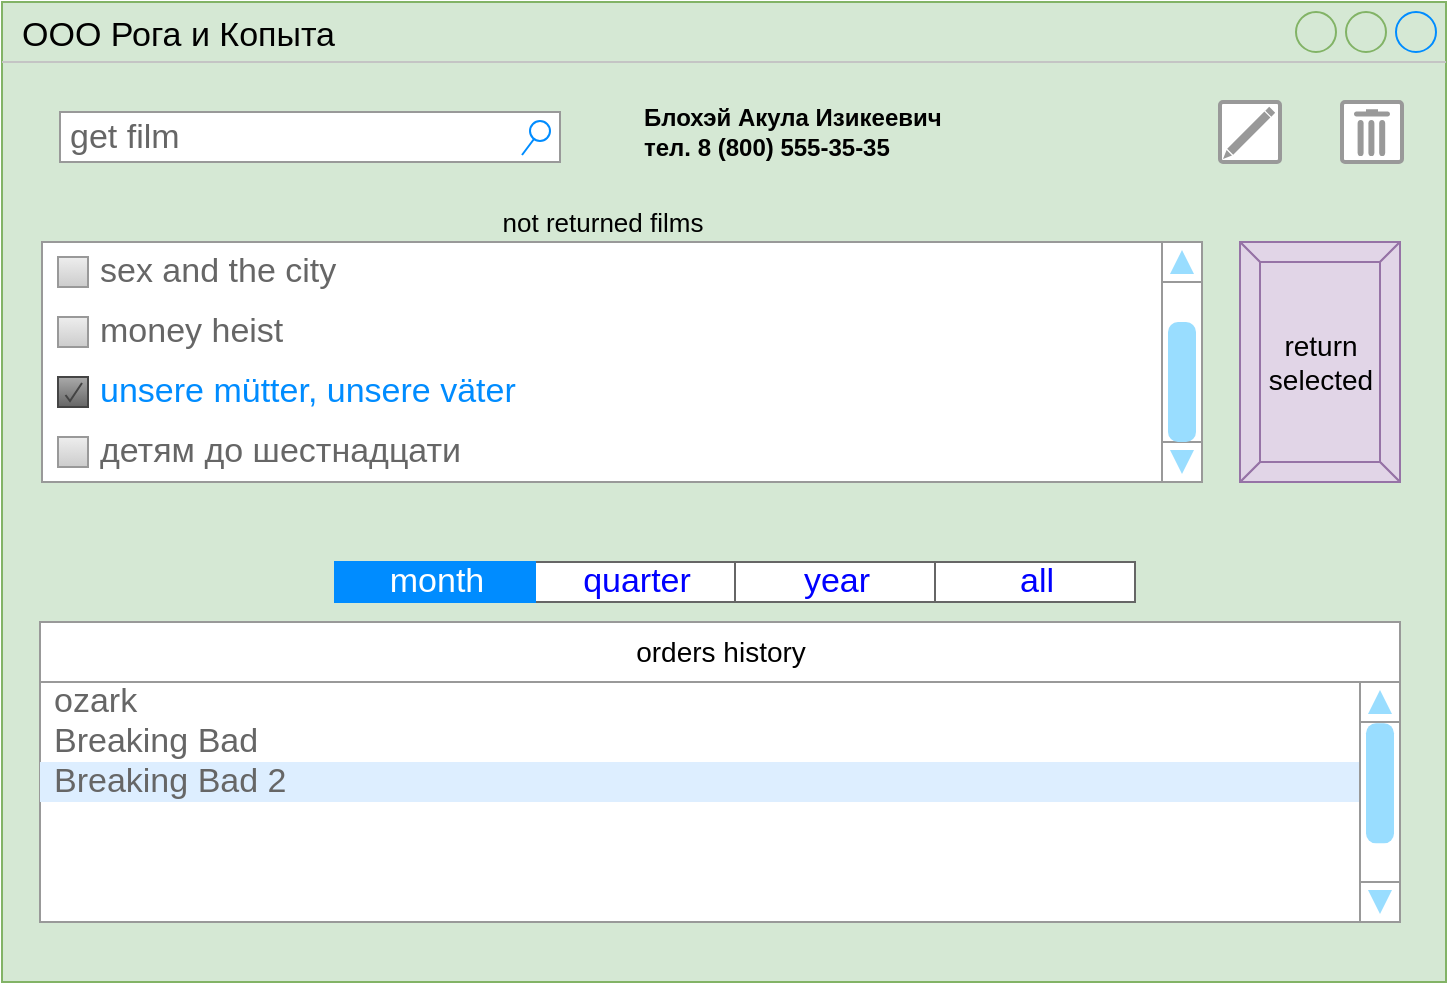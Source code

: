 <mxfile version="14.4.2" type="device"><diagram id="FDDUj7xHDv_VRIq3WFKy" name="Page-1"><mxGraphModel dx="901" dy="536" grid="1" gridSize="10" guides="1" tooltips="1" connect="1" arrows="1" fold="1" page="1" pageScale="1" pageWidth="827" pageHeight="1169" math="0" shadow="0"><root><mxCell id="0"/><mxCell id="1" parent="0"/><mxCell id="8pDC0vQ-1n_ajKcQeBqb-2" value="ООО Рога и Копыта" style="strokeWidth=1;shadow=0;dashed=0;align=center;html=1;shape=mxgraph.mockup.containers.window;align=left;verticalAlign=top;spacingLeft=8;strokeColor2=#008cff;strokeColor3=#c4c4c4;mainText=;fontSize=17;labelBackgroundColor=none;fillColor=#d5e8d4;strokeColor=#82b366;gradientDirection=east;" parent="1" vertex="1"><mxGeometry x="41" y="90" width="722" height="490" as="geometry"/></mxCell><mxCell id="8pDC0vQ-1n_ajKcQeBqb-4" value="Блохэй Акула Изикеевич&lt;br&gt;тел. 8 (800) 555-35-35" style="text;html=1;strokeColor=none;fillColor=none;align=left;verticalAlign=middle;whiteSpace=wrap;rounded=0;fontStyle=1" parent="1" vertex="1"><mxGeometry x="360" y="140" width="230" height="30" as="geometry"/></mxCell><mxCell id="8pDC0vQ-1n_ajKcQeBqb-11" value="" style="strokeColor=#999999;verticalLabelPosition=bottom;shadow=0;dashed=0;verticalAlign=top;strokeWidth=2;html=1;shape=mxgraph.mockup.misc.editIcon;align=left;" parent="1" vertex="1"><mxGeometry x="650" y="140" width="30" height="30" as="geometry"/></mxCell><mxCell id="8pDC0vQ-1n_ajKcQeBqb-12" value="" style="strokeColor=#999999;verticalLabelPosition=bottom;shadow=0;dashed=0;verticalAlign=top;strokeWidth=2;html=1;shape=mxgraph.mockup.misc.trashcanIcon;align=left;" parent="1" vertex="1"><mxGeometry x="711" y="140" width="30" height="30" as="geometry"/></mxCell><mxCell id="8pDC0vQ-1n_ajKcQeBqb-23" value="get film" style="strokeWidth=1;shadow=0;dashed=0;align=center;html=1;shape=mxgraph.mockup.forms.searchBox;strokeColor=#999999;mainText=;strokeColor2=#008cff;fontColor=#666666;fontSize=17;align=left;spacingLeft=3;" parent="1" vertex="1"><mxGeometry x="70" y="145" width="250" height="25" as="geometry"/></mxCell><mxCell id="8pDC0vQ-1n_ajKcQeBqb-27" value="not returned films" style="text;html=1;strokeColor=none;fillColor=none;align=center;verticalAlign=middle;whiteSpace=wrap;rounded=0;fontSize=13;" parent="1" vertex="1"><mxGeometry x="269" y="190" width="145" height="20" as="geometry"/></mxCell><mxCell id="8pDC0vQ-1n_ajKcQeBqb-29" value="" style="strokeWidth=1;shadow=0;dashed=0;align=center;html=1;shape=mxgraph.mockup.text.rrect;rSize=0;strokeColor=#666666;" parent="1" vertex="1"><mxGeometry x="207.5" y="370" width="400" height="20" as="geometry"/></mxCell><mxCell id="8pDC0vQ-1n_ajKcQeBqb-30" value="quarter" style="strokeColor=inherit;fillColor=inherit;gradientColor=inherit;strokeWidth=1;shadow=0;dashed=0;align=center;html=1;shape=mxgraph.mockup.text.rrect;rSize=0;fontSize=17;fontColor=#0000ff;" parent="8pDC0vQ-1n_ajKcQeBqb-29" vertex="1"><mxGeometry x="100" width="100" height="20" as="geometry"/></mxCell><mxCell id="8pDC0vQ-1n_ajKcQeBqb-31" value="year" style="strokeColor=inherit;fillColor=inherit;gradientColor=inherit;strokeWidth=1;shadow=0;dashed=0;align=center;html=1;shape=mxgraph.mockup.text.rrect;rSize=0;fontSize=17;fontColor=#0000ff;" parent="8pDC0vQ-1n_ajKcQeBqb-29" vertex="1"><mxGeometry x="200" width="100" height="20" as="geometry"/></mxCell><mxCell id="8pDC0vQ-1n_ajKcQeBqb-32" value="all" style="strokeColor=inherit;fillColor=inherit;gradientColor=inherit;strokeWidth=1;shadow=0;dashed=0;align=center;html=1;shape=mxgraph.mockup.text.rrect;rSize=0;fontSize=17;fontColor=#0000ff;" parent="8pDC0vQ-1n_ajKcQeBqb-29" vertex="1"><mxGeometry x="300" width="100" height="20" as="geometry"/></mxCell><mxCell id="8pDC0vQ-1n_ajKcQeBqb-33" value="month" style="strokeWidth=1;shadow=0;dashed=0;align=center;html=1;shape=mxgraph.mockup.text.rrect;rSize=0;fontSize=17;fontColor=#ffffff;fillColor=#008cff;strokeColor=#008cff;" parent="8pDC0vQ-1n_ajKcQeBqb-29" vertex="1"><mxGeometry width="100" height="20" as="geometry"/></mxCell><mxCell id="8pDC0vQ-1n_ajKcQeBqb-35" value="" style="strokeWidth=1;shadow=0;dashed=0;align=center;html=1;shape=mxgraph.mockup.forms.rrect;rSize=0;strokeColor=#999999;fillColor=#ffffff;recursiveResize=0;" parent="1" vertex="1"><mxGeometry x="61" y="210" width="580" height="120" as="geometry"/></mxCell><mxCell id="8pDC0vQ-1n_ajKcQeBqb-36" value="sex and the city" style="strokeWidth=1;shadow=0;dashed=0;align=center;html=1;shape=mxgraph.mockup.forms.rrect;rSize=0;fillColor=#eeeeee;strokeColor=#999999;gradientColor=#cccccc;align=left;spacingLeft=4;fontSize=17;fontColor=#666666;labelPosition=right;" parent="8pDC0vQ-1n_ajKcQeBqb-35" vertex="1"><mxGeometry x="8" y="7.5" width="15" height="15" as="geometry"/></mxCell><mxCell id="8pDC0vQ-1n_ajKcQeBqb-37" value="money heist" style="strokeWidth=1;shadow=0;dashed=0;align=center;html=1;shape=mxgraph.mockup.forms.rrect;rSize=0;fillColor=#eeeeee;strokeColor=#999999;gradientColor=#cccccc;align=left;spacingLeft=4;fontSize=17;fontColor=#666666;labelPosition=right;" parent="8pDC0vQ-1n_ajKcQeBqb-35" vertex="1"><mxGeometry x="8" y="37.5" width="15" height="15" as="geometry"/></mxCell><mxCell id="8pDC0vQ-1n_ajKcQeBqb-38" value="unsere mütter, unsere väter" style="strokeWidth=1;shadow=0;dashed=0;align=center;html=1;shape=mxgraph.mockup.forms.checkbox;rSize=0;resizable=0;fillColor=#aaaaaa;strokeColor=#444444;gradientColor=#666666;align=left;spacingLeft=4;fontSize=17;fontColor=#008cff;labelPosition=right;" parent="8pDC0vQ-1n_ajKcQeBqb-35" vertex="1"><mxGeometry x="8" y="67.5" width="15" height="15" as="geometry"/></mxCell><mxCell id="8pDC0vQ-1n_ajKcQeBqb-39" value="детям до шестнадцати" style="strokeWidth=1;shadow=0;dashed=0;align=center;html=1;shape=mxgraph.mockup.forms.rrect;rSize=0;fillColor=#eeeeee;strokeColor=#999999;gradientColor=#cccccc;align=left;spacingLeft=4;fontSize=17;fontColor=#666666;labelPosition=right;labelBorderColor=none;" parent="8pDC0vQ-1n_ajKcQeBqb-35" vertex="1"><mxGeometry x="8" y="97.5" width="15" height="15" as="geometry"/></mxCell><mxCell id="8pDC0vQ-1n_ajKcQeBqb-13" value="" style="verticalLabelPosition=bottom;shadow=0;dashed=0;align=center;html=1;verticalAlign=top;strokeWidth=1;shape=mxgraph.mockup.navigation.scrollBar;strokeColor=#999999;barPos=0;fillColor2=#99ddff;strokeColor2=none;direction=north;" parent="8pDC0vQ-1n_ajKcQeBqb-35" vertex="1"><mxGeometry x="560" width="20" height="120" as="geometry"/></mxCell><mxCell id="8pDC0vQ-1n_ajKcQeBqb-41" value="" style="strokeWidth=1;shadow=0;dashed=0;align=center;html=1;shape=mxgraph.mockup.forms.rrect;rSize=0;strokeColor=#999999;fillColor=#ffffff;fontSize=14;" parent="1" vertex="1"><mxGeometry x="60" y="400" width="680" height="150" as="geometry"/></mxCell><mxCell id="8pDC0vQ-1n_ajKcQeBqb-42" value="&lt;span style=&quot;color: rgb(0 , 0 , 0) ; font-size: 14px&quot;&gt;orders history&lt;/span&gt;" style="strokeWidth=1;shadow=0;dashed=0;align=center;html=1;shape=mxgraph.mockup.forms.rrect;rSize=0;strokeColor=#999999;fontColor=#008cff;fontSize=17;fillColor=#ffffff;resizeWidth=1;" parent="8pDC0vQ-1n_ajKcQeBqb-41" vertex="1"><mxGeometry width="680" height="30" relative="1" as="geometry"/></mxCell><mxCell id="8pDC0vQ-1n_ajKcQeBqb-43" value="ozark" style="strokeWidth=1;shadow=0;dashed=0;align=center;html=1;shape=mxgraph.mockup.forms.anchor;fontSize=17;fontColor=#666666;align=left;spacingLeft=5;resizeWidth=1;" parent="8pDC0vQ-1n_ajKcQeBqb-41" vertex="1"><mxGeometry width="680" height="20" relative="1" as="geometry"><mxPoint y="30" as="offset"/></mxGeometry></mxCell><mxCell id="8pDC0vQ-1n_ajKcQeBqb-44" value="Breaking Bad" style="strokeWidth=1;shadow=0;dashed=0;align=center;html=1;shape=mxgraph.mockup.forms.anchor;fontSize=17;fontColor=#666666;align=left;spacingLeft=5;resizeWidth=1;" parent="8pDC0vQ-1n_ajKcQeBqb-41" vertex="1"><mxGeometry width="680" height="20" relative="1" as="geometry"><mxPoint y="50" as="offset"/></mxGeometry></mxCell><mxCell id="8pDC0vQ-1n_ajKcQeBqb-45" value="Breaking Bad 2" style="strokeWidth=1;shadow=0;dashed=0;align=center;html=1;shape=mxgraph.mockup.forms.rrect;rSize=0;fontSize=17;fontColor=#666666;align=left;spacingLeft=5;fillColor=#ddeeff;strokeColor=none;resizeWidth=1;" parent="8pDC0vQ-1n_ajKcQeBqb-41" vertex="1"><mxGeometry width="680" height="20" relative="1" as="geometry"><mxPoint y="70" as="offset"/></mxGeometry></mxCell><mxCell id="8pDC0vQ-1n_ajKcQeBqb-46" value="" style="strokeWidth=1;shadow=0;dashed=0;align=center;html=1;shape=mxgraph.mockup.forms.anchor;fontSize=17;fontColor=#666666;align=left;spacingLeft=5;resizeWidth=1;" parent="8pDC0vQ-1n_ajKcQeBqb-41" vertex="1"><mxGeometry width="680" height="20" relative="1" as="geometry"><mxPoint y="90" as="offset"/></mxGeometry></mxCell><mxCell id="kIX1jkqetC07gl2ijdJ0-1" value="" style="verticalLabelPosition=bottom;shadow=0;dashed=0;align=center;html=1;verticalAlign=top;strokeWidth=1;shape=mxgraph.mockup.navigation.scrollBar;strokeColor=#999999;barPos=96.667;fillColor2=#99ddff;strokeColor2=none;direction=north;" vertex="1" parent="8pDC0vQ-1n_ajKcQeBqb-41"><mxGeometry x="660" y="30" width="20" height="120" as="geometry"/></mxCell><mxCell id="8pDC0vQ-1n_ajKcQeBqb-48" value="return &lt;br&gt;selected" style="labelPosition=center;verticalLabelPosition=middle;align=center;html=1;shape=mxgraph.basic.button;dx=10;fontSize=14;fillColor=#e1d5e7;strokeColor=#9673a6;" parent="1" vertex="1"><mxGeometry x="660" y="210" width="80" height="120" as="geometry"/></mxCell></root></mxGraphModel></diagram></mxfile>